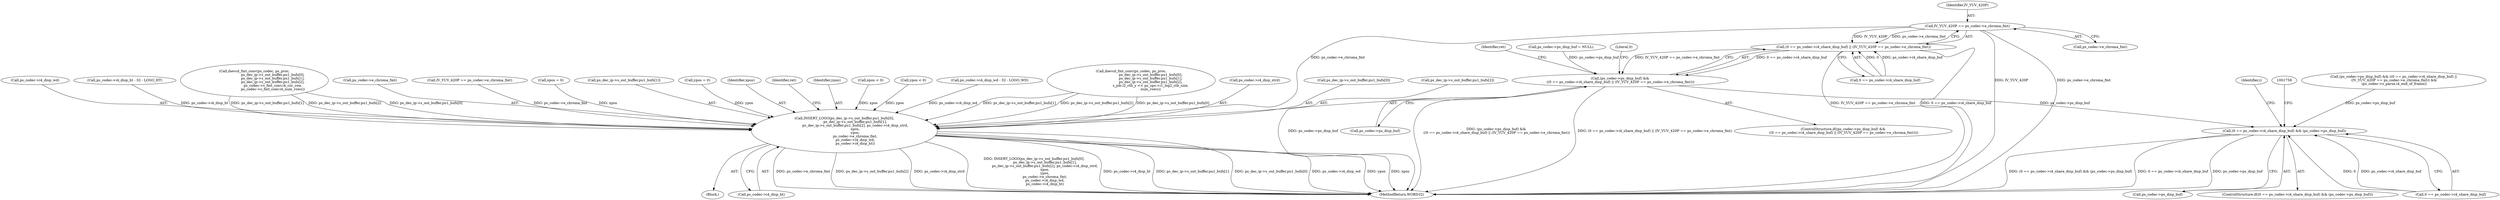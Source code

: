 digraph "0_Android_a33f6725d7e9f92330f995ce2dcf4faa33f6433f@pointer" {
"1001295" [label="(Call,IV_YUV_420P == ps_codec->e_chroma_fmt)"];
"1001289" [label="(Call,(0 == ps_codec->i4_share_disp_buf) || (IV_YUV_420P == ps_codec->e_chroma_fmt))"];
"1001285" [label="(Call,(ps_codec->ps_disp_buf) &&\n ((0 == ps_codec->i4_share_disp_buf) || (IV_YUV_420P == ps_codec->e_chroma_fmt)))"];
"1001747" [label="(Call,(0 == ps_codec->i4_share_disp_buf) && (ps_codec->ps_disp_buf))"];
"1001868" [label="(Call,INSERT_LOGO(ps_dec_ip->s_out_buffer.pu1_bufs[0],\n                    ps_dec_ip->s_out_buffer.pu1_bufs[1],\n                    ps_dec_ip->s_out_buffer.pu1_bufs[2], ps_codec->i4_disp_strd,\n                    xpos,\n                    ypos,\n                    ps_codec->e_chroma_fmt,\n                    ps_codec->i4_disp_wd,\n                    ps_codec->i4_disp_ht))"];
"1001564" [label="(Call,(ps_codec->ps_disp_buf) && ((0 == ps_codec->i4_share_disp_buf) ||\n (IV_YUV_420P == ps_codec->e_chroma_fmt)) &&\n (ps_codec->s_parse.i4_end_of_frame))"];
"1001753" [label="(Call,ps_codec->ps_disp_buf)"];
"1001876" [label="(Call,ps_dec_ip->s_out_buffer.pu1_bufs[1])"];
"1001858" [label="(Call,ypos = 0)"];
"1001304" [label="(Literal,0)"];
"1001893" [label="(Identifier,xpos)"];
"1001385" [label="(Identifier,ret)"];
"1001905" [label="(Identifier,ret)"];
"1001894" [label="(Identifier,ypos)"];
"1001862" [label="(Call,xpos < 0)"];
"1001284" [label="(ControlStructure,if((ps_codec->ps_disp_buf) &&\n ((0 == ps_codec->i4_share_disp_buf) || (IV_YUV_420P == ps_codec->e_chroma_fmt))))"];
"1001286" [label="(Call,ps_codec->ps_disp_buf)"];
"1001901" [label="(Call,ps_codec->i4_disp_ht)"];
"1001285" [label="(Call,(ps_codec->ps_disp_buf) &&\n ((0 == ps_codec->i4_share_disp_buf) || (IV_YUV_420P == ps_codec->e_chroma_fmt)))"];
"1001855" [label="(Call,ypos < 0)"];
"1001747" [label="(Call,(0 == ps_codec->i4_share_disp_buf) && (ps_codec->ps_disp_buf))"];
"1001837" [label="(Call,ps_codec->i4_disp_wd - 32 - LOGO_WD)"];
"1001746" [label="(ControlStructure,if((0 == ps_codec->i4_share_disp_buf) && (ps_codec->ps_disp_buf)))"];
"1001289" [label="(Call,(0 == ps_codec->i4_share_disp_buf) || (IV_YUV_420P == ps_codec->e_chroma_fmt))"];
"1001906" [label="(MethodReturn,WORD32)"];
"1001530" [label="(Call,ihevcd_fmt_conv(ps_codec, ps_proc,\n                                    ps_dec_ip->s_out_buffer.pu1_bufs[0],\n                                    ps_dec_ip->s_out_buffer.pu1_bufs[1],\n                                    ps_dec_ip->s_out_buffer.pu1_bufs[2],\n                                    s_job.i2_ctb_y << ps_sps->i1_log2_ctb_size,\n                                    num_rows))"];
"1001295" [label="(Call,IV_YUV_420P == ps_codec->e_chroma_fmt)"];
"1001296" [label="(Identifier,IV_YUV_420P)"];
"1001748" [label="(Call,0 == ps_codec->i4_share_disp_buf)"];
"1001890" [label="(Call,ps_codec->i4_disp_strd)"];
"1001869" [label="(Call,ps_dec_ip->s_out_buffer.pu1_bufs[0])"];
"1001297" [label="(Call,ps_codec->e_chroma_fmt)"];
"1001883" [label="(Call,ps_dec_ip->s_out_buffer.pu1_bufs[2])"];
"1001898" [label="(Call,ps_codec->i4_disp_wd)"];
"1001290" [label="(Call,0 == ps_codec->i4_share_disp_buf)"];
"1001868" [label="(Call,INSERT_LOGO(ps_dec_ip->s_out_buffer.pu1_bufs[0],\n                    ps_dec_ip->s_out_buffer.pu1_bufs[1],\n                    ps_dec_ip->s_out_buffer.pu1_bufs[2], ps_codec->i4_disp_strd,\n                    xpos,\n                    ypos,\n                    ps_codec->e_chroma_fmt,\n                    ps_codec->i4_disp_wd,\n                    ps_codec->i4_disp_ht))"];
"1001847" [label="(Call,ps_codec->i4_disp_ht - 32 - LOGO_HT)"];
"1001768" [label="(Identifier,i)"];
"1001637" [label="(Call,ihevcd_fmt_conv(ps_codec, ps_proc,\n                                  ps_dec_ip->s_out_buffer.pu1_bufs[0],\n                                  ps_dec_ip->s_out_buffer.pu1_bufs[1],\n                                  ps_dec_ip->s_out_buffer.pu1_bufs[2],\n                                  ps_codec->s_fmt_conv.i4_cur_row,\n                                  ps_codec->s_fmt_conv.i4_num_rows))"];
"1001833" [label="(Block,)"];
"1001895" [label="(Call,ps_codec->e_chroma_fmt)"];
"1000768" [label="(Call,ps_codec->ps_disp_buf = NULL)"];
"1001575" [label="(Call,IV_YUV_420P == ps_codec->e_chroma_fmt)"];
"1001865" [label="(Call,xpos = 0)"];
"1001295" -> "1001289"  [label="AST: "];
"1001295" -> "1001297"  [label="CFG: "];
"1001296" -> "1001295"  [label="AST: "];
"1001297" -> "1001295"  [label="AST: "];
"1001289" -> "1001295"  [label="CFG: "];
"1001295" -> "1001906"  [label="DDG: IV_YUV_420P"];
"1001295" -> "1001906"  [label="DDG: ps_codec->e_chroma_fmt"];
"1001295" -> "1001289"  [label="DDG: IV_YUV_420P"];
"1001295" -> "1001289"  [label="DDG: ps_codec->e_chroma_fmt"];
"1001295" -> "1001868"  [label="DDG: ps_codec->e_chroma_fmt"];
"1001289" -> "1001285"  [label="AST: "];
"1001289" -> "1001290"  [label="CFG: "];
"1001290" -> "1001289"  [label="AST: "];
"1001285" -> "1001289"  [label="CFG: "];
"1001289" -> "1001906"  [label="DDG: IV_YUV_420P == ps_codec->e_chroma_fmt"];
"1001289" -> "1001906"  [label="DDG: 0 == ps_codec->i4_share_disp_buf"];
"1001289" -> "1001285"  [label="DDG: 0 == ps_codec->i4_share_disp_buf"];
"1001289" -> "1001285"  [label="DDG: IV_YUV_420P == ps_codec->e_chroma_fmt"];
"1001290" -> "1001289"  [label="DDG: 0"];
"1001290" -> "1001289"  [label="DDG: ps_codec->i4_share_disp_buf"];
"1001285" -> "1001284"  [label="AST: "];
"1001285" -> "1001286"  [label="CFG: "];
"1001286" -> "1001285"  [label="AST: "];
"1001304" -> "1001285"  [label="CFG: "];
"1001385" -> "1001285"  [label="CFG: "];
"1001285" -> "1001906"  [label="DDG: ps_codec->ps_disp_buf"];
"1001285" -> "1001906"  [label="DDG: (ps_codec->ps_disp_buf) &&\n ((0 == ps_codec->i4_share_disp_buf) || (IV_YUV_420P == ps_codec->e_chroma_fmt))"];
"1001285" -> "1001906"  [label="DDG: (0 == ps_codec->i4_share_disp_buf) || (IV_YUV_420P == ps_codec->e_chroma_fmt)"];
"1000768" -> "1001285"  [label="DDG: ps_codec->ps_disp_buf"];
"1001285" -> "1001747"  [label="DDG: ps_codec->ps_disp_buf"];
"1001747" -> "1001746"  [label="AST: "];
"1001747" -> "1001748"  [label="CFG: "];
"1001747" -> "1001753"  [label="CFG: "];
"1001748" -> "1001747"  [label="AST: "];
"1001753" -> "1001747"  [label="AST: "];
"1001758" -> "1001747"  [label="CFG: "];
"1001768" -> "1001747"  [label="CFG: "];
"1001747" -> "1001906"  [label="DDG: (0 == ps_codec->i4_share_disp_buf) && (ps_codec->ps_disp_buf)"];
"1001747" -> "1001906"  [label="DDG: 0 == ps_codec->i4_share_disp_buf"];
"1001747" -> "1001906"  [label="DDG: ps_codec->ps_disp_buf"];
"1001748" -> "1001747"  [label="DDG: 0"];
"1001748" -> "1001747"  [label="DDG: ps_codec->i4_share_disp_buf"];
"1001564" -> "1001747"  [label="DDG: ps_codec->ps_disp_buf"];
"1001868" -> "1001833"  [label="AST: "];
"1001868" -> "1001901"  [label="CFG: "];
"1001869" -> "1001868"  [label="AST: "];
"1001876" -> "1001868"  [label="AST: "];
"1001883" -> "1001868"  [label="AST: "];
"1001890" -> "1001868"  [label="AST: "];
"1001893" -> "1001868"  [label="AST: "];
"1001894" -> "1001868"  [label="AST: "];
"1001895" -> "1001868"  [label="AST: "];
"1001898" -> "1001868"  [label="AST: "];
"1001901" -> "1001868"  [label="AST: "];
"1001905" -> "1001868"  [label="CFG: "];
"1001868" -> "1001906"  [label="DDG: ypos"];
"1001868" -> "1001906"  [label="DDG: xpos"];
"1001868" -> "1001906"  [label="DDG: ps_codec->e_chroma_fmt"];
"1001868" -> "1001906"  [label="DDG: ps_dec_ip->s_out_buffer.pu1_bufs[2]"];
"1001868" -> "1001906"  [label="DDG: ps_codec->i4_disp_strd"];
"1001868" -> "1001906"  [label="DDG: INSERT_LOGO(ps_dec_ip->s_out_buffer.pu1_bufs[0],\n                    ps_dec_ip->s_out_buffer.pu1_bufs[1],\n                    ps_dec_ip->s_out_buffer.pu1_bufs[2], ps_codec->i4_disp_strd,\n                    xpos,\n                    ypos,\n                    ps_codec->e_chroma_fmt,\n                    ps_codec->i4_disp_wd,\n                    ps_codec->i4_disp_ht)"];
"1001868" -> "1001906"  [label="DDG: ps_codec->i4_disp_ht"];
"1001868" -> "1001906"  [label="DDG: ps_dec_ip->s_out_buffer.pu1_bufs[1]"];
"1001868" -> "1001906"  [label="DDG: ps_dec_ip->s_out_buffer.pu1_bufs[0]"];
"1001868" -> "1001906"  [label="DDG: ps_codec->i4_disp_wd"];
"1001637" -> "1001868"  [label="DDG: ps_dec_ip->s_out_buffer.pu1_bufs[0]"];
"1001637" -> "1001868"  [label="DDG: ps_dec_ip->s_out_buffer.pu1_bufs[1]"];
"1001637" -> "1001868"  [label="DDG: ps_dec_ip->s_out_buffer.pu1_bufs[2]"];
"1001530" -> "1001868"  [label="DDG: ps_dec_ip->s_out_buffer.pu1_bufs[0]"];
"1001530" -> "1001868"  [label="DDG: ps_dec_ip->s_out_buffer.pu1_bufs[1]"];
"1001530" -> "1001868"  [label="DDG: ps_dec_ip->s_out_buffer.pu1_bufs[2]"];
"1001862" -> "1001868"  [label="DDG: xpos"];
"1001865" -> "1001868"  [label="DDG: xpos"];
"1001858" -> "1001868"  [label="DDG: ypos"];
"1001855" -> "1001868"  [label="DDG: ypos"];
"1001575" -> "1001868"  [label="DDG: ps_codec->e_chroma_fmt"];
"1001837" -> "1001868"  [label="DDG: ps_codec->i4_disp_wd"];
"1001847" -> "1001868"  [label="DDG: ps_codec->i4_disp_ht"];
}
